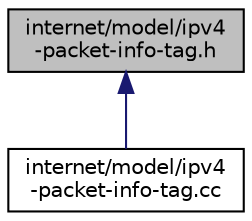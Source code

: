 digraph "internet/model/ipv4-packet-info-tag.h"
{
  edge [fontname="Helvetica",fontsize="10",labelfontname="Helvetica",labelfontsize="10"];
  node [fontname="Helvetica",fontsize="10",shape=record];
  Node1 [label="internet/model/ipv4\l-packet-info-tag.h",height=0.2,width=0.4,color="black", fillcolor="grey75", style="filled", fontcolor="black"];
  Node1 -> Node2 [dir="back",color="midnightblue",fontsize="10",style="solid"];
  Node2 [label="internet/model/ipv4\l-packet-info-tag.cc",height=0.2,width=0.4,color="black", fillcolor="white", style="filled",URL="$d9/d94/ipv4-packet-info-tag_8cc.html"];
}
